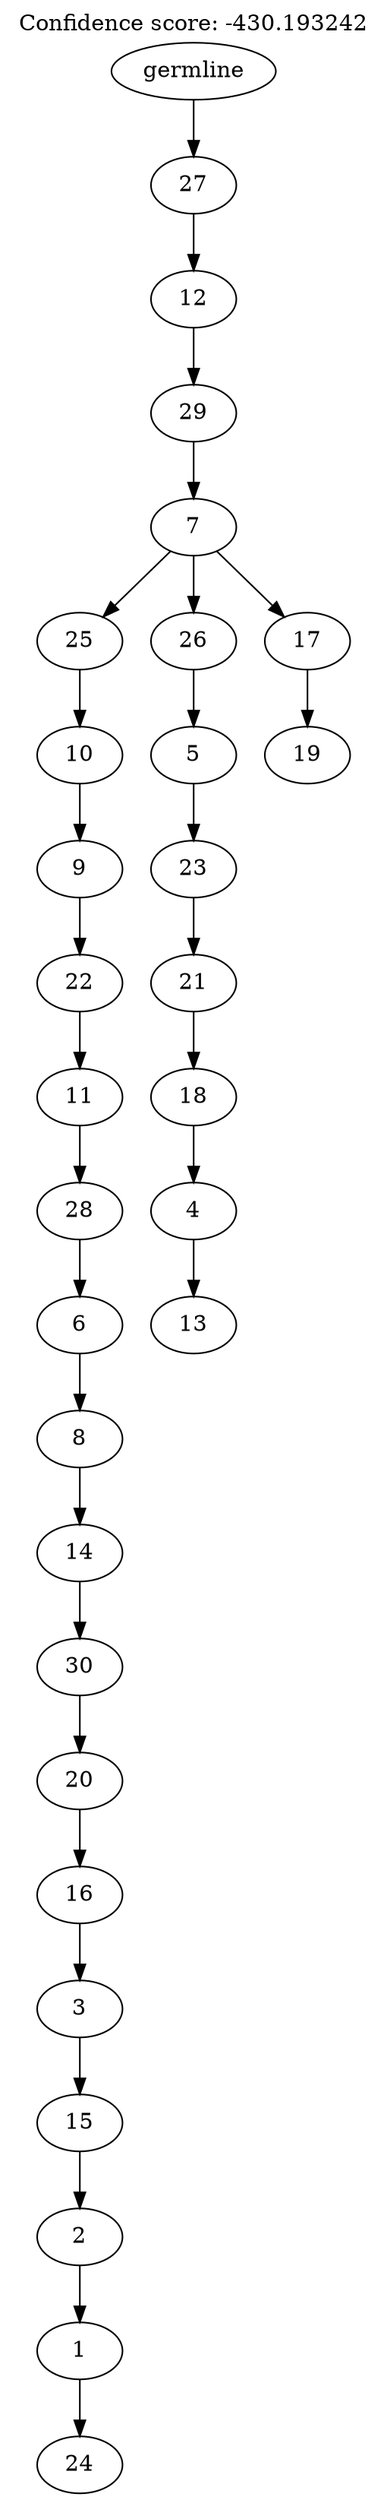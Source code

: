 digraph g {
	"29" -> "30";
	"30" [label="24"];
	"28" -> "29";
	"29" [label="1"];
	"27" -> "28";
	"28" [label="2"];
	"26" -> "27";
	"27" [label="15"];
	"25" -> "26";
	"26" [label="3"];
	"24" -> "25";
	"25" [label="16"];
	"23" -> "24";
	"24" [label="20"];
	"22" -> "23";
	"23" [label="30"];
	"21" -> "22";
	"22" [label="14"];
	"20" -> "21";
	"21" [label="8"];
	"19" -> "20";
	"20" [label="6"];
	"18" -> "19";
	"19" [label="28"];
	"17" -> "18";
	"18" [label="11"];
	"16" -> "17";
	"17" [label="22"];
	"15" -> "16";
	"16" [label="9"];
	"14" -> "15";
	"15" [label="10"];
	"12" -> "13";
	"13" [label="13"];
	"11" -> "12";
	"12" [label="4"];
	"10" -> "11";
	"11" [label="18"];
	"9" -> "10";
	"10" [label="21"];
	"8" -> "9";
	"9" [label="23"];
	"7" -> "8";
	"8" [label="5"];
	"5" -> "6";
	"6" [label="19"];
	"4" -> "5";
	"5" [label="17"];
	"4" -> "7";
	"7" [label="26"];
	"4" -> "14";
	"14" [label="25"];
	"3" -> "4";
	"4" [label="7"];
	"2" -> "3";
	"3" [label="29"];
	"1" -> "2";
	"2" [label="12"];
	"0" -> "1";
	"1" [label="27"];
	"0" [label="germline"];
	labelloc="t";
	label="Confidence score: -430.193242";
}
